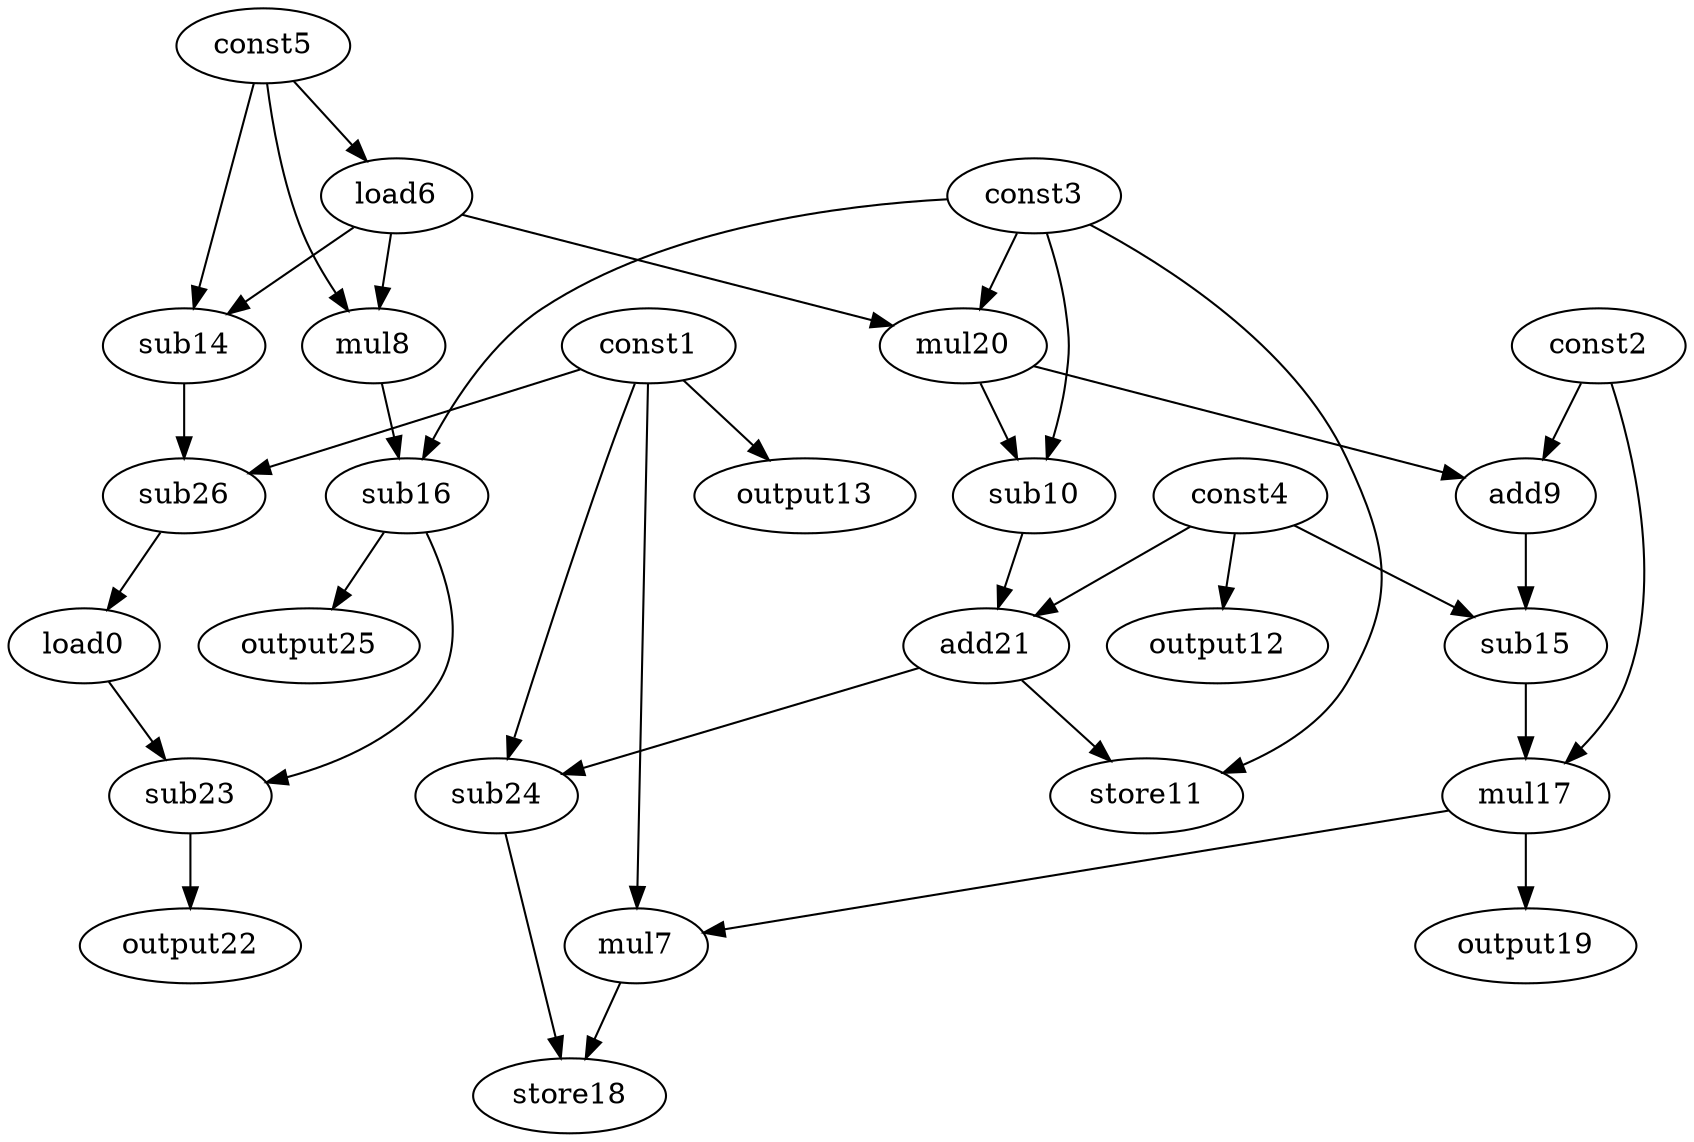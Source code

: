digraph G { 
load0[opcode=load]; 
const1[opcode=const]; 
const2[opcode=const]; 
const3[opcode=const]; 
const4[opcode=const]; 
const5[opcode=const]; 
load6[opcode=load]; 
mul7[opcode=mul]; 
mul8[opcode=mul]; 
add9[opcode=add]; 
sub10[opcode=sub]; 
store11[opcode=store]; 
output12[opcode=output]; 
output13[opcode=output]; 
sub14[opcode=sub]; 
sub15[opcode=sub]; 
sub16[opcode=sub]; 
mul17[opcode=mul]; 
store18[opcode=store]; 
output19[opcode=output]; 
mul20[opcode=mul]; 
add21[opcode=add]; 
output22[opcode=output]; 
sub23[opcode=sub]; 
sub24[opcode=sub]; 
output25[opcode=output]; 
sub26[opcode=sub]; 
const5->load6[operand=0];
const4->output12[operand=0];
const1->output13[operand=0];
const5->mul8[operand=0];
load6->mul8[operand=1];
const5->sub14[operand=0];
load6->sub14[operand=1];
const3->mul20[operand=0];
load6->mul20[operand=1];
const2->add9[operand=0];
mul20->add9[operand=1];
const3->sub10[operand=0];
mul20->sub10[operand=1];
mul8->sub16[operand=0];
const3->sub16[operand=1];
const1->sub26[operand=0];
sub14->sub26[operand=1];
sub26->load0[operand=0];
add9->sub15[operand=0];
const4->sub15[operand=1];
sub10->add21[operand=0];
const4->add21[operand=1];
sub16->output25[operand=0];
const3->store11[operand=0];
add21->store11[operand=1];
const2->mul17[operand=0];
sub15->mul17[operand=1];
sub16->sub23[operand=0];
load0->sub23[operand=1];
const1->sub24[operand=0];
add21->sub24[operand=1];
const1->mul7[operand=0];
mul17->mul7[operand=1];
mul17->output19[operand=0];
sub23->output22[operand=0];
sub24->store18[operand=0];
mul7->store18[operand=1];
}
